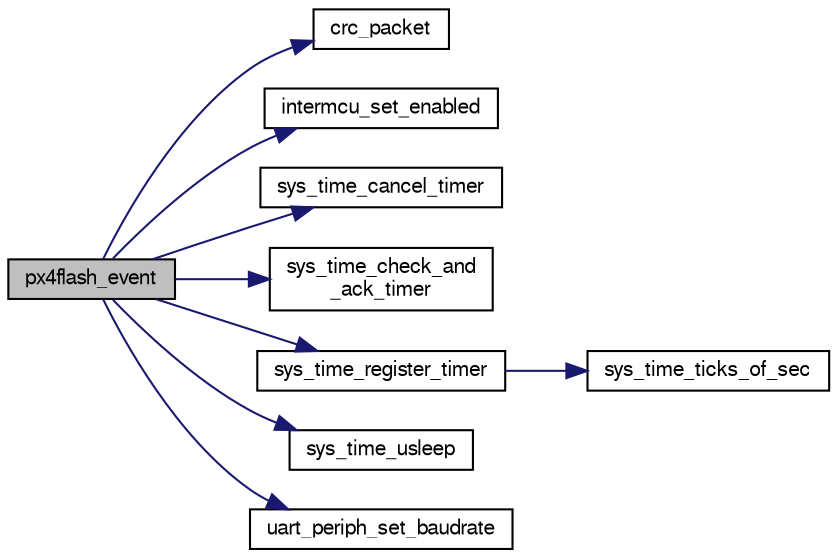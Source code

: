 digraph "px4flash_event"
{
  edge [fontname="FreeSans",fontsize="10",labelfontname="FreeSans",labelfontsize="10"];
  node [fontname="FreeSans",fontsize="10",shape=record];
  rankdir="LR";
  Node1 [label="px4flash_event",height=0.2,width=0.4,color="black", fillcolor="grey75", style="filled", fontcolor="black"];
  Node1 -> Node2 [color="midnightblue",fontsize="10",style="solid",fontname="FreeSans"];
  Node2 [label="crc_packet",height=0.2,width=0.4,color="black", fillcolor="white", style="filled",URL="$px4__flash_2protocol_8h.html#ad790e31d705934f4ac34e7ddf3761b0e"];
  Node1 -> Node3 [color="midnightblue",fontsize="10",style="solid",fontname="FreeSans"];
  Node3 [label="intermcu_set_enabled",height=0.2,width=0.4,color="black", fillcolor="white", style="filled",URL="$intermcu__ap_8c.html#a93c1caa54aaade98a45ffc18f7406a6f"];
  Node1 -> Node4 [color="midnightblue",fontsize="10",style="solid",fontname="FreeSans"];
  Node4 [label="sys_time_cancel_timer",height=0.2,width=0.4,color="black", fillcolor="white", style="filled",URL="$sys__time_8c.html#ac2ade8af0c9fbbf866026d99d60f9769",tooltip="Cancel a system timer by id. "];
  Node1 -> Node5 [color="midnightblue",fontsize="10",style="solid",fontname="FreeSans"];
  Node5 [label="sys_time_check_and\l_ack_timer",height=0.2,width=0.4,color="black", fillcolor="white", style="filled",URL="$sys__time_8h.html#a51e98e20394934c8db19022ab2adc4c1",tooltip="Check if timer has elapsed. "];
  Node1 -> Node6 [color="midnightblue",fontsize="10",style="solid",fontname="FreeSans"];
  Node6 [label="sys_time_register_timer",height=0.2,width=0.4,color="black", fillcolor="white", style="filled",URL="$sys__time_8c.html#a3ababed8b6819006aaf919a663efe8cd",tooltip="Register a new system timer. "];
  Node6 -> Node7 [color="midnightblue",fontsize="10",style="solid",fontname="FreeSans"];
  Node7 [label="sys_time_ticks_of_sec",height=0.2,width=0.4,color="black", fillcolor="white", style="filled",URL="$sys__time_8h.html#a2894f16d75a4d3c6ad1449d7bba85406"];
  Node1 -> Node8 [color="midnightblue",fontsize="10",style="solid",fontname="FreeSans"];
  Node8 [label="sys_time_usleep",height=0.2,width=0.4,color="black", fillcolor="white", style="filled",URL="$chibios_2mcu__periph_2sys__time__arch_8c.html#a74db3eed857f9c53bb67db256c12bc83",tooltip="sys_time_usleep(uint32_t us) "];
  Node1 -> Node9 [color="midnightblue",fontsize="10",style="solid",fontname="FreeSans"];
  Node9 [label="uart_periph_set_baudrate",height=0.2,width=0.4,color="black", fillcolor="white", style="filled",URL="$chibios_2mcu__periph_2uart__arch_8c.html#a3eff2a82ddc632e5626c04ad4e717e3b",tooltip="Set baudrate. "];
}
